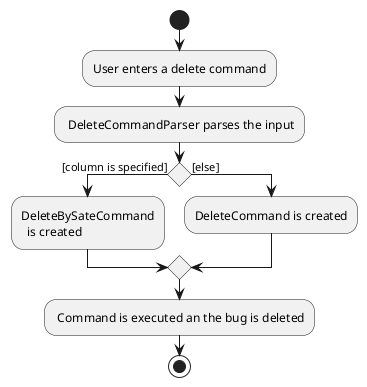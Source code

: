 @startuml
start
:User enters a delete command;
: DeleteCommandParser parses the input;

'Since the beta syntax does not support placing the condition outside the
'diamond we place it as the true branch instead.

if () then ([column is specified])
    :DeleteBySateCommand
      is created;
else ([else])
    :DeleteCommand is created;
endif
: Command is executed an the bug is deleted;
stop
@enduml
